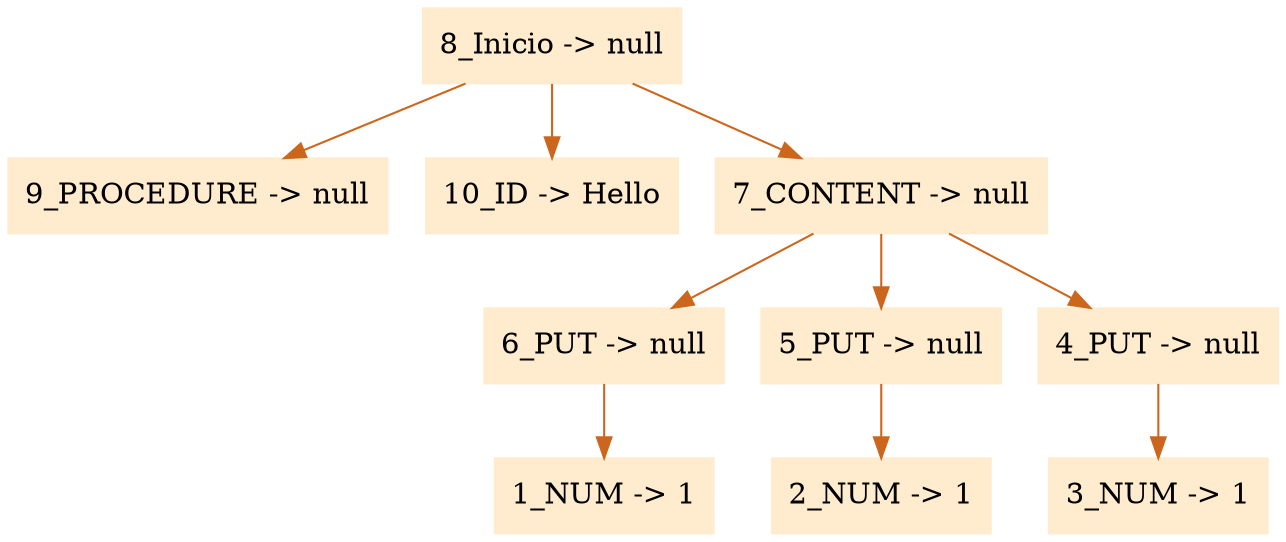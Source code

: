 digraph G {node[shape=box, style=filled, color=blanchedalmond]; edge[color=chocolate3];rankdir=UD 

"8_Inicio -> null"->"9_PROCEDURE -> null"
"8_Inicio -> null"->"10_ID -> Hello"
"8_Inicio -> null"->"7_CONTENT -> null"
"7_CONTENT -> null"->"6_PUT -> null"
"6_PUT -> null"->"1_NUM -> 1"
"7_CONTENT -> null"->"5_PUT -> null"
"5_PUT -> null"->"2_NUM -> 1"
"7_CONTENT -> null"->"4_PUT -> null"
"4_PUT -> null"->"3_NUM -> 1"


}
